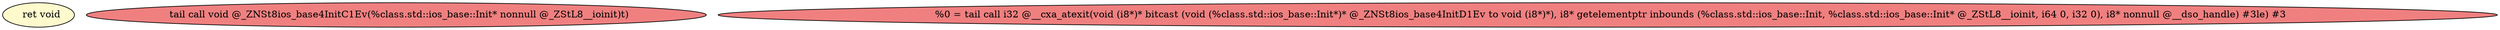 
digraph G {


node0 [fillcolor=lemonchiffon,label="  ret void",shape=ellipse,style=filled ]
node2 [fillcolor=lightcoral,label="  tail call void @_ZNSt8ios_base4InitC1Ev(%class.std::ios_base::Init* nonnull @_ZStL8__ioinit)t)",shape=ellipse,style=filled ]
node1 [fillcolor=lightcoral,label="  %0 = tail call i32 @__cxa_atexit(void (i8*)* bitcast (void (%class.std::ios_base::Init*)* @_ZNSt8ios_base4InitD1Ev to void (i8*)*), i8* getelementptr inbounds (%class.std::ios_base::Init, %class.std::ios_base::Init* @_ZStL8__ioinit, i64 0, i32 0), i8* nonnull @__dso_handle) #3le) #3",shape=ellipse,style=filled ]



}
